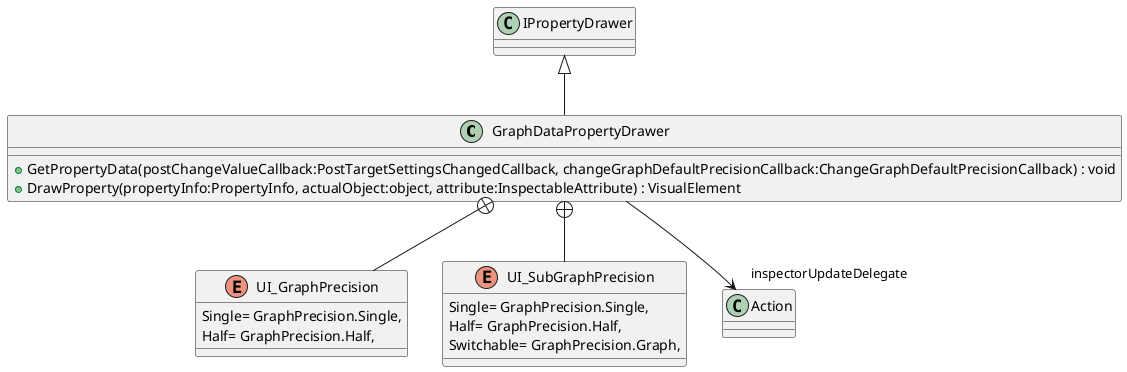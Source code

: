 @startuml
class GraphDataPropertyDrawer {
    + GetPropertyData(postChangeValueCallback:PostTargetSettingsChangedCallback, changeGraphDefaultPrecisionCallback:ChangeGraphDefaultPrecisionCallback) : void
    + DrawProperty(propertyInfo:PropertyInfo, actualObject:object, attribute:InspectableAttribute) : VisualElement
}
enum UI_GraphPrecision {
    Single= GraphPrecision.Single,
    Half= GraphPrecision.Half,
}
enum UI_SubGraphPrecision {
    Single= GraphPrecision.Single,
    Half= GraphPrecision.Half,
    Switchable= GraphPrecision.Graph,
}
IPropertyDrawer <|-- GraphDataPropertyDrawer
GraphDataPropertyDrawer --> "inspectorUpdateDelegate" Action
GraphDataPropertyDrawer +-- UI_GraphPrecision
GraphDataPropertyDrawer +-- UI_SubGraphPrecision
@enduml

